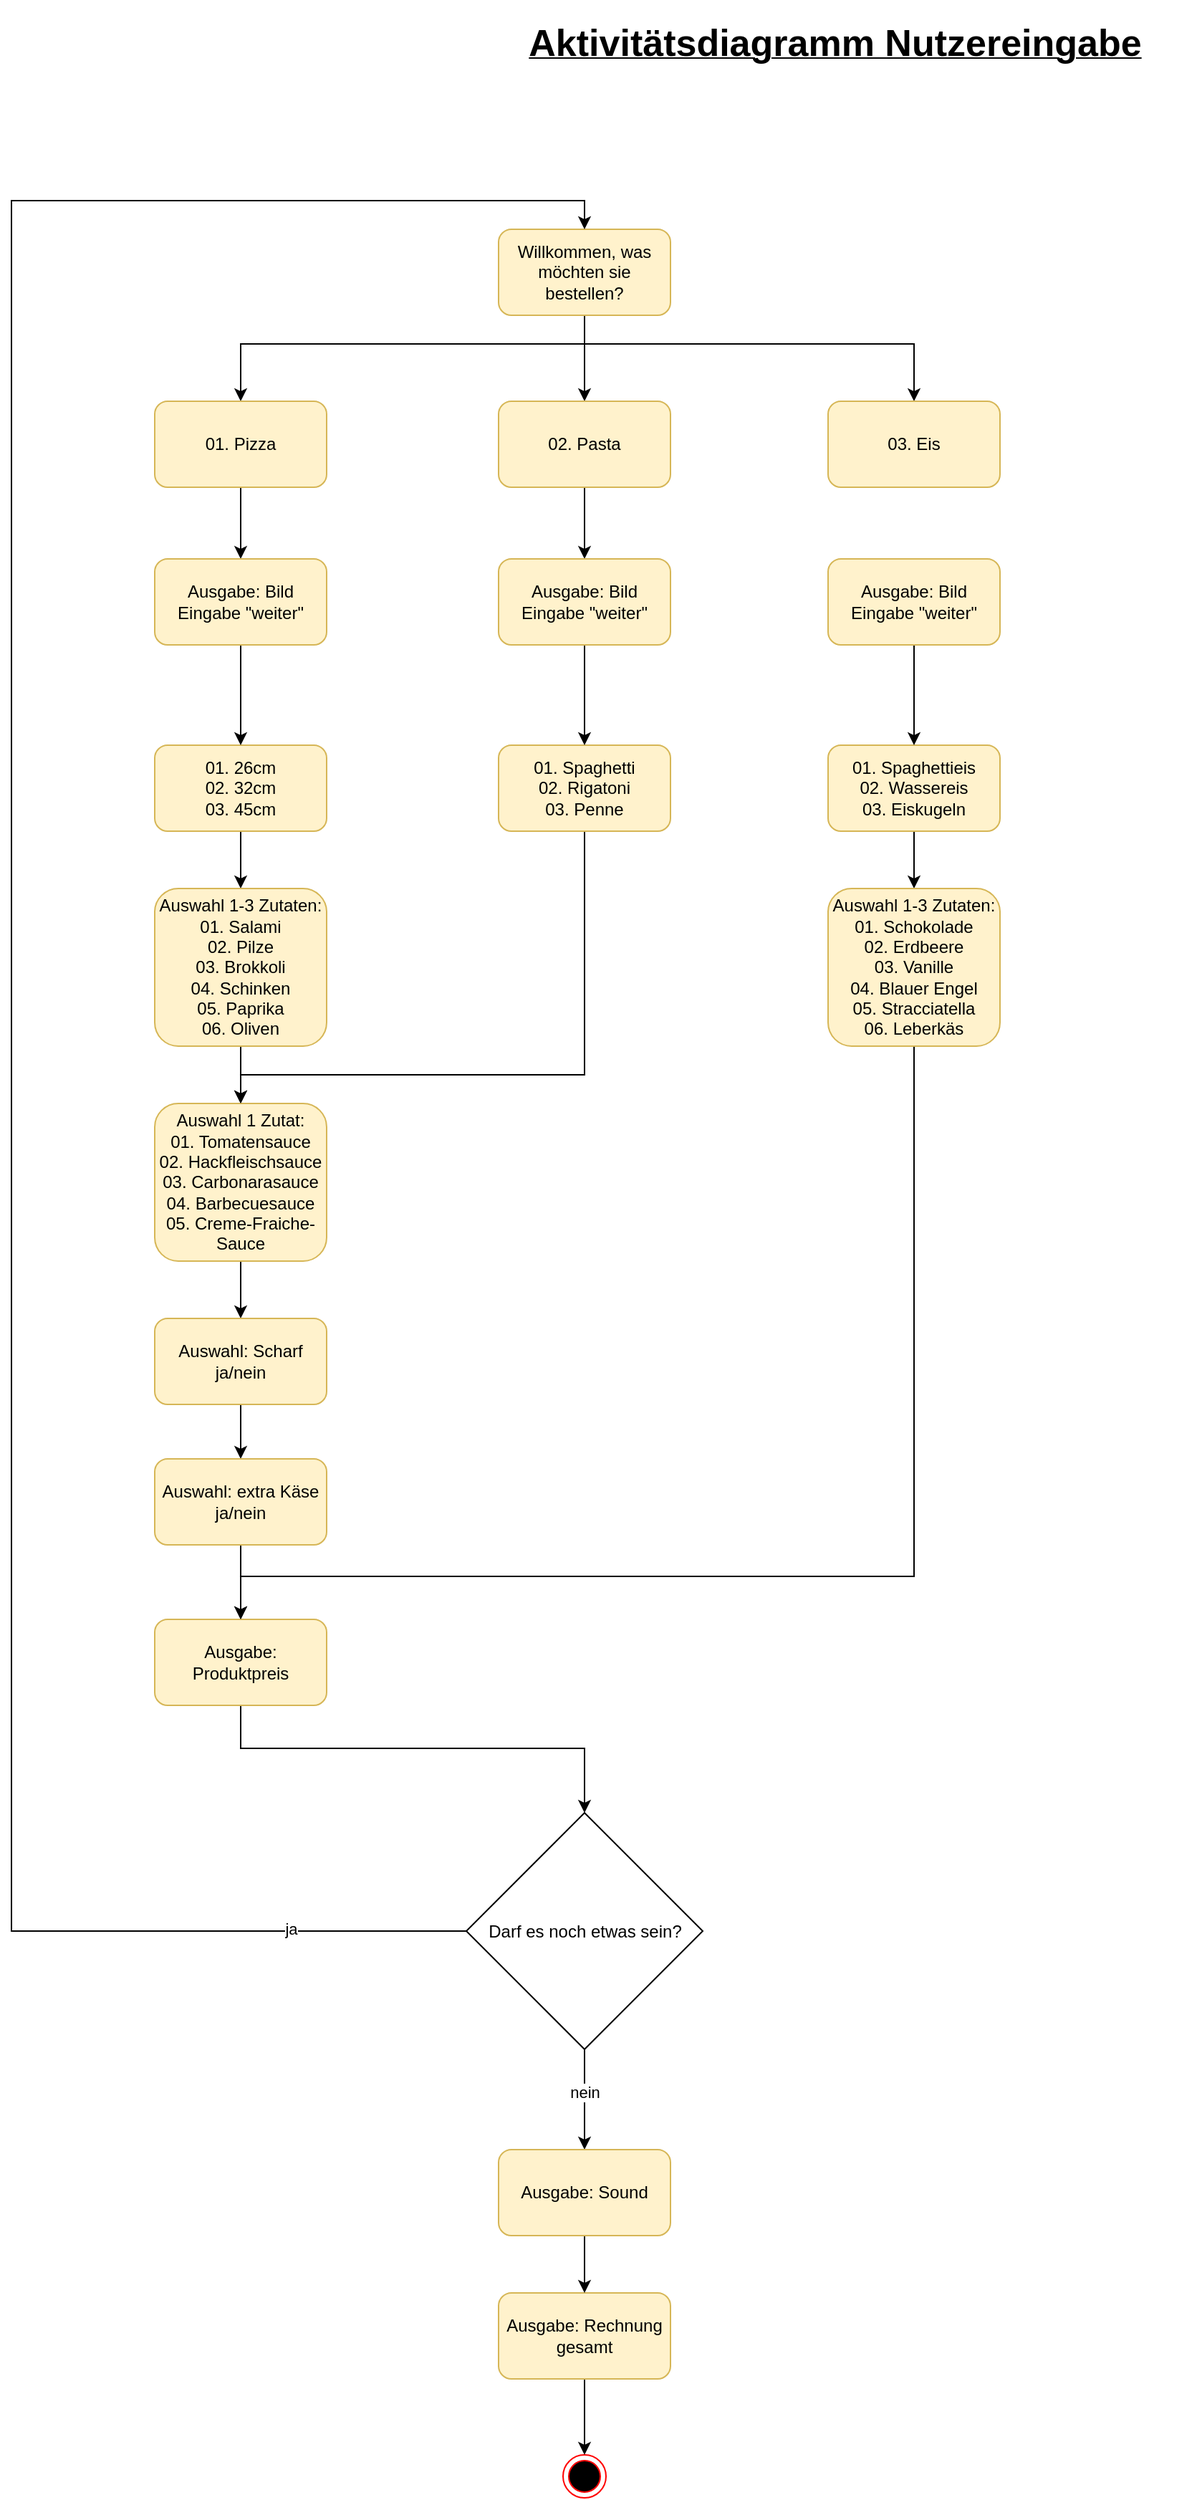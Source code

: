 <mxfile version="22.1.2" type="device">
  <diagram name="Seite-1" id="Lo4qNJfkyq7A0vSaPoNX">
    <mxGraphModel dx="4247" dy="386" grid="1" gridSize="10" guides="1" tooltips="1" connect="1" arrows="1" fold="1" page="1" pageScale="1" pageWidth="827" pageHeight="1169" math="0" shadow="0">
      <root>
        <mxCell id="0" />
        <mxCell id="1" parent="0" />
        <mxCell id="iSdqMbGLr8w6ZyNpfIaV-47" style="edgeStyle=orthogonalEdgeStyle;rounded=0;orthogonalLoop=1;jettySize=auto;html=1;entryX=0.5;entryY=0;entryDx=0;entryDy=0;" edge="1" parent="1" source="Tk_EQ-81ttlezGoQ4oy1-3" target="Tk_EQ-81ttlezGoQ4oy1-14">
          <mxGeometry relative="1" as="geometry" />
        </mxCell>
        <mxCell id="iSdqMbGLr8w6ZyNpfIaV-48" style="edgeStyle=orthogonalEdgeStyle;rounded=0;orthogonalLoop=1;jettySize=auto;html=1;" edge="1" parent="1" source="Tk_EQ-81ttlezGoQ4oy1-3" target="Tk_EQ-81ttlezGoQ4oy1-13">
          <mxGeometry relative="1" as="geometry">
            <Array as="points">
              <mxPoint x="-860" y="1450" />
              <mxPoint x="-1100" y="1450" />
            </Array>
          </mxGeometry>
        </mxCell>
        <mxCell id="iSdqMbGLr8w6ZyNpfIaV-49" style="edgeStyle=orthogonalEdgeStyle;rounded=0;orthogonalLoop=1;jettySize=auto;html=1;" edge="1" parent="1" source="Tk_EQ-81ttlezGoQ4oy1-3" target="Tk_EQ-81ttlezGoQ4oy1-15">
          <mxGeometry relative="1" as="geometry">
            <Array as="points">
              <mxPoint x="-860" y="1450" />
              <mxPoint x="-630" y="1450" />
            </Array>
          </mxGeometry>
        </mxCell>
        <mxCell id="Tk_EQ-81ttlezGoQ4oy1-3" value="Willkommen, was möchten sie bestellen?" style="rounded=1;whiteSpace=wrap;html=1;fillColor=#fff2cc;strokeColor=#d6b656;" parent="1" vertex="1">
          <mxGeometry x="-920" y="1370" width="120" height="60" as="geometry" />
        </mxCell>
        <mxCell id="iSdqMbGLr8w6ZyNpfIaV-57" value="" style="edgeStyle=orthogonalEdgeStyle;rounded=0;orthogonalLoop=1;jettySize=auto;html=1;" edge="1" parent="1" source="Tk_EQ-81ttlezGoQ4oy1-13" target="iSdqMbGLr8w6ZyNpfIaV-5">
          <mxGeometry relative="1" as="geometry" />
        </mxCell>
        <mxCell id="Tk_EQ-81ttlezGoQ4oy1-13" value="01. Pizza" style="rounded=1;whiteSpace=wrap;html=1;fillColor=#fff2cc;strokeColor=#d6b656;flipH=0;" parent="1" vertex="1">
          <mxGeometry x="-1160" y="1490" width="120" height="60" as="geometry" />
        </mxCell>
        <mxCell id="iSdqMbGLr8w6ZyNpfIaV-73" style="edgeStyle=orthogonalEdgeStyle;rounded=0;orthogonalLoop=1;jettySize=auto;html=1;entryX=0.5;entryY=0;entryDx=0;entryDy=0;" edge="1" parent="1" source="Tk_EQ-81ttlezGoQ4oy1-14" target="iSdqMbGLr8w6ZyNpfIaV-70">
          <mxGeometry relative="1" as="geometry" />
        </mxCell>
        <mxCell id="Tk_EQ-81ttlezGoQ4oy1-14" value="02. Pasta" style="rounded=1;whiteSpace=wrap;html=1;fillColor=#fff2cc;strokeColor=#d6b656;" parent="1" vertex="1">
          <mxGeometry x="-920" y="1490" width="120" height="60" as="geometry" />
        </mxCell>
        <mxCell id="Tk_EQ-81ttlezGoQ4oy1-15" value="03. Eis" style="rounded=1;whiteSpace=wrap;html=1;fillColor=#fff2cc;strokeColor=#d6b656;" parent="1" vertex="1">
          <mxGeometry x="-690" y="1490" width="120" height="60" as="geometry" />
        </mxCell>
        <mxCell id="Tk_EQ-81ttlezGoQ4oy1-23" value="" style="ellipse;html=1;shape=endState;fillColor=#000000;strokeColor=#ff0000;" parent="1" vertex="1">
          <mxGeometry x="-875" y="2923" width="30" height="30" as="geometry" />
        </mxCell>
        <mxCell id="Tk_EQ-81ttlezGoQ4oy1-27" value="&lt;span style=&quot;font-size: 26px;&quot;&gt;Aktivitätsdiagramm Nutzereingabe&lt;/span&gt;" style="text;html=1;strokeColor=none;fillColor=none;align=center;verticalAlign=middle;whiteSpace=wrap;rounded=0;fontSize=11;fontFamily=Helvetica;fontColor=default;fontStyle=5" parent="1" vertex="1">
          <mxGeometry x="-940" y="1210" width="510" height="60" as="geometry" />
        </mxCell>
        <mxCell id="iSdqMbGLr8w6ZyNpfIaV-29" style="edgeStyle=orthogonalEdgeStyle;rounded=0;orthogonalLoop=1;jettySize=auto;html=1;" edge="1" parent="1" source="iSdqMbGLr8w6ZyNpfIaV-9" target="iSdqMbGLr8w6ZyNpfIaV-11">
          <mxGeometry relative="1" as="geometry" />
        </mxCell>
        <mxCell id="iSdqMbGLr8w6ZyNpfIaV-9" value="01. 26cm&lt;br&gt;02. 32cm&lt;br&gt;03. 45cm" style="rounded=1;whiteSpace=wrap;html=1;fillColor=#fff2cc;strokeColor=#d6b656;flipH=0;" vertex="1" parent="1">
          <mxGeometry x="-1160" y="1730" width="120" height="60" as="geometry" />
        </mxCell>
        <mxCell id="iSdqMbGLr8w6ZyNpfIaV-30" style="edgeStyle=orthogonalEdgeStyle;rounded=0;orthogonalLoop=1;jettySize=auto;html=1;entryX=0.5;entryY=0;entryDx=0;entryDy=0;" edge="1" parent="1" source="iSdqMbGLr8w6ZyNpfIaV-11" target="iSdqMbGLr8w6ZyNpfIaV-13">
          <mxGeometry relative="1" as="geometry" />
        </mxCell>
        <mxCell id="iSdqMbGLr8w6ZyNpfIaV-11" value="Auswahl 1-3 Zutaten:&lt;br&gt;01. Salami&lt;br&gt;02. Pilze&lt;br&gt;03. Brokkoli&lt;br&gt;04. Schinken&lt;br&gt;05. Paprika&lt;br&gt;06. Oliven" style="rounded=1;whiteSpace=wrap;html=1;fillColor=#fff2cc;strokeColor=#d6b656;flipH=0;" vertex="1" parent="1">
          <mxGeometry x="-1160" y="1830" width="120" height="110" as="geometry" />
        </mxCell>
        <mxCell id="iSdqMbGLr8w6ZyNpfIaV-31" style="edgeStyle=orthogonalEdgeStyle;rounded=0;orthogonalLoop=1;jettySize=auto;html=1;entryX=0.5;entryY=0;entryDx=0;entryDy=0;" edge="1" parent="1" source="iSdqMbGLr8w6ZyNpfIaV-13" target="iSdqMbGLr8w6ZyNpfIaV-20">
          <mxGeometry relative="1" as="geometry" />
        </mxCell>
        <mxCell id="iSdqMbGLr8w6ZyNpfIaV-13" value="Auswahl 1 Zutat:&lt;br&gt;01. Tomatensauce&lt;br&gt;02. Hackfleischsauce&lt;br&gt;03. Carbonarasauce&lt;br&gt;04. Barbecuesauce&lt;br&gt;05. Creme-Fraiche-Sauce" style="rounded=1;whiteSpace=wrap;html=1;fillColor=#fff2cc;strokeColor=#d6b656;flipH=0;" vertex="1" parent="1">
          <mxGeometry x="-1160" y="1980" width="120" height="110" as="geometry" />
        </mxCell>
        <mxCell id="iSdqMbGLr8w6ZyNpfIaV-39" style="edgeStyle=orthogonalEdgeStyle;rounded=0;orthogonalLoop=1;jettySize=auto;html=1;entryX=0.5;entryY=0;entryDx=0;entryDy=0;" edge="1" parent="1" source="iSdqMbGLr8w6ZyNpfIaV-15" target="iSdqMbGLr8w6ZyNpfIaV-38">
          <mxGeometry relative="1" as="geometry" />
        </mxCell>
        <mxCell id="iSdqMbGLr8w6ZyNpfIaV-41" value="nein" style="edgeLabel;html=1;align=center;verticalAlign=middle;resizable=0;points=[];" vertex="1" connectable="0" parent="iSdqMbGLr8w6ZyNpfIaV-39">
          <mxGeometry x="-0.143" relative="1" as="geometry">
            <mxPoint as="offset" />
          </mxGeometry>
        </mxCell>
        <mxCell id="iSdqMbGLr8w6ZyNpfIaV-44" style="edgeStyle=orthogonalEdgeStyle;rounded=0;orthogonalLoop=1;jettySize=auto;html=1;entryX=0.5;entryY=0;entryDx=0;entryDy=0;" edge="1" parent="1" source="iSdqMbGLr8w6ZyNpfIaV-15" target="Tk_EQ-81ttlezGoQ4oy1-3">
          <mxGeometry relative="1" as="geometry">
            <Array as="points">
              <mxPoint x="-1260" y="2557" />
              <mxPoint x="-1260" y="1350" />
              <mxPoint x="-860" y="1350" />
            </Array>
          </mxGeometry>
        </mxCell>
        <mxCell id="iSdqMbGLr8w6ZyNpfIaV-45" value="ja" style="edgeLabel;html=1;align=center;verticalAlign=middle;resizable=0;points=[];" vertex="1" connectable="0" parent="iSdqMbGLr8w6ZyNpfIaV-44">
          <mxGeometry x="-0.874" y="-2" relative="1" as="geometry">
            <mxPoint as="offset" />
          </mxGeometry>
        </mxCell>
        <mxCell id="iSdqMbGLr8w6ZyNpfIaV-15" value="Darf es noch etwas sein?" style="rhombus;whiteSpace=wrap;html=1;flipH=0;" vertex="1" parent="1">
          <mxGeometry x="-942.5" y="2475" width="165" height="165" as="geometry" />
        </mxCell>
        <mxCell id="iSdqMbGLr8w6ZyNpfIaV-32" style="edgeStyle=orthogonalEdgeStyle;rounded=0;orthogonalLoop=1;jettySize=auto;html=1;entryX=0.5;entryY=0;entryDx=0;entryDy=0;" edge="1" parent="1" source="iSdqMbGLr8w6ZyNpfIaV-20" target="iSdqMbGLr8w6ZyNpfIaV-21">
          <mxGeometry relative="1" as="geometry" />
        </mxCell>
        <mxCell id="iSdqMbGLr8w6ZyNpfIaV-20" value="Auswahl: Scharf&lt;br&gt;ja/nein" style="rounded=1;whiteSpace=wrap;html=1;fillColor=#fff2cc;strokeColor=#d6b656;flipH=0;" vertex="1" parent="1">
          <mxGeometry x="-1160" y="2130" width="120" height="60" as="geometry" />
        </mxCell>
        <mxCell id="iSdqMbGLr8w6ZyNpfIaV-35" style="edgeStyle=orthogonalEdgeStyle;rounded=0;orthogonalLoop=1;jettySize=auto;html=1;" edge="1" parent="1" source="iSdqMbGLr8w6ZyNpfIaV-21" target="iSdqMbGLr8w6ZyNpfIaV-34">
          <mxGeometry relative="1" as="geometry" />
        </mxCell>
        <mxCell id="iSdqMbGLr8w6ZyNpfIaV-21" value="Auswahl: extra Käse&lt;br&gt;ja/nein" style="rounded=1;whiteSpace=wrap;html=1;fillColor=#fff2cc;strokeColor=#d6b656;flipH=0;" vertex="1" parent="1">
          <mxGeometry x="-1160" y="2228" width="120" height="60" as="geometry" />
        </mxCell>
        <mxCell id="iSdqMbGLr8w6ZyNpfIaV-43" style="edgeStyle=orthogonalEdgeStyle;rounded=0;orthogonalLoop=1;jettySize=auto;html=1;entryX=0.5;entryY=0;entryDx=0;entryDy=0;" edge="1" parent="1" source="iSdqMbGLr8w6ZyNpfIaV-24" target="Tk_EQ-81ttlezGoQ4oy1-23">
          <mxGeometry relative="1" as="geometry" />
        </mxCell>
        <mxCell id="iSdqMbGLr8w6ZyNpfIaV-24" value="Ausgabe: Rechnung gesamt" style="rounded=1;whiteSpace=wrap;html=1;fillColor=#fff2cc;strokeColor=#d6b656;flipH=0;" vertex="1" parent="1">
          <mxGeometry x="-920" y="2810" width="120" height="60" as="geometry" />
        </mxCell>
        <mxCell id="iSdqMbGLr8w6ZyNpfIaV-37" style="edgeStyle=orthogonalEdgeStyle;rounded=0;orthogonalLoop=1;jettySize=auto;html=1;" edge="1" parent="1" source="iSdqMbGLr8w6ZyNpfIaV-34" target="iSdqMbGLr8w6ZyNpfIaV-15">
          <mxGeometry relative="1" as="geometry">
            <Array as="points">
              <mxPoint x="-1100" y="2430" />
              <mxPoint x="-860" y="2430" />
            </Array>
          </mxGeometry>
        </mxCell>
        <mxCell id="iSdqMbGLr8w6ZyNpfIaV-34" value="Ausgabe: Produktpreis" style="rounded=1;whiteSpace=wrap;html=1;fillColor=#fff2cc;strokeColor=#d6b656;flipH=0;" vertex="1" parent="1">
          <mxGeometry x="-1160" y="2340" width="120" height="60" as="geometry" />
        </mxCell>
        <mxCell id="iSdqMbGLr8w6ZyNpfIaV-40" style="edgeStyle=orthogonalEdgeStyle;rounded=0;orthogonalLoop=1;jettySize=auto;html=1;entryX=0.5;entryY=0;entryDx=0;entryDy=0;" edge="1" parent="1" source="iSdqMbGLr8w6ZyNpfIaV-38" target="iSdqMbGLr8w6ZyNpfIaV-24">
          <mxGeometry relative="1" as="geometry" />
        </mxCell>
        <mxCell id="iSdqMbGLr8w6ZyNpfIaV-38" value="Ausgabe: Sound" style="rounded=1;whiteSpace=wrap;html=1;fillColor=#fff2cc;strokeColor=#d6b656;flipH=0;" vertex="1" parent="1">
          <mxGeometry x="-920" y="2710" width="120" height="60" as="geometry" />
        </mxCell>
        <mxCell id="iSdqMbGLr8w6ZyNpfIaV-56" style="edgeStyle=orthogonalEdgeStyle;rounded=0;orthogonalLoop=1;jettySize=auto;html=1;" edge="1" parent="1" source="iSdqMbGLr8w6ZyNpfIaV-5" target="iSdqMbGLr8w6ZyNpfIaV-9">
          <mxGeometry relative="1" as="geometry" />
        </mxCell>
        <mxCell id="iSdqMbGLr8w6ZyNpfIaV-5" value="Ausgabe: Bild&lt;br&gt;Eingabe &quot;weiter&quot;" style="rounded=1;whiteSpace=wrap;html=1;fillColor=#fff2cc;strokeColor=#d6b656;" vertex="1" parent="1">
          <mxGeometry x="-1160" y="1600" width="120" height="60" as="geometry" />
        </mxCell>
        <mxCell id="iSdqMbGLr8w6ZyNpfIaV-72" style="edgeStyle=orthogonalEdgeStyle;rounded=0;orthogonalLoop=1;jettySize=auto;html=1;entryX=0.5;entryY=0;entryDx=0;entryDy=0;" edge="1" parent="1" source="iSdqMbGLr8w6ZyNpfIaV-59" target="iSdqMbGLr8w6ZyNpfIaV-13">
          <mxGeometry relative="1" as="geometry">
            <Array as="points">
              <mxPoint x="-860" y="1960" />
              <mxPoint x="-1100" y="1960" />
            </Array>
          </mxGeometry>
        </mxCell>
        <mxCell id="iSdqMbGLr8w6ZyNpfIaV-59" value="01. Spaghetti&lt;br&gt;02. Rigatoni&lt;br&gt;03. Penne" style="rounded=1;whiteSpace=wrap;html=1;fillColor=#fff2cc;strokeColor=#d6b656;flipH=0;" vertex="1" parent="1">
          <mxGeometry x="-920" y="1730" width="120" height="60" as="geometry" />
        </mxCell>
        <mxCell id="iSdqMbGLr8w6ZyNpfIaV-69" style="edgeStyle=orthogonalEdgeStyle;rounded=0;orthogonalLoop=1;jettySize=auto;html=1;" edge="1" parent="1" source="iSdqMbGLr8w6ZyNpfIaV-70" target="iSdqMbGLr8w6ZyNpfIaV-59">
          <mxGeometry relative="1" as="geometry" />
        </mxCell>
        <mxCell id="iSdqMbGLr8w6ZyNpfIaV-70" value="Ausgabe: Bild&lt;br&gt;Eingabe &quot;weiter&quot;" style="rounded=1;whiteSpace=wrap;html=1;fillColor=#fff2cc;strokeColor=#d6b656;" vertex="1" parent="1">
          <mxGeometry x="-920" y="1600" width="120" height="60" as="geometry" />
        </mxCell>
        <mxCell id="iSdqMbGLr8w6ZyNpfIaV-78" style="edgeStyle=orthogonalEdgeStyle;rounded=0;orthogonalLoop=1;jettySize=auto;html=1;entryX=0.5;entryY=0;entryDx=0;entryDy=0;" edge="1" parent="1" source="iSdqMbGLr8w6ZyNpfIaV-74" target="iSdqMbGLr8w6ZyNpfIaV-77">
          <mxGeometry relative="1" as="geometry" />
        </mxCell>
        <mxCell id="iSdqMbGLr8w6ZyNpfIaV-74" value="01. Spaghettieis&lt;br&gt;02. Wassereis&lt;br&gt;03. Eiskugeln" style="rounded=1;whiteSpace=wrap;html=1;fillColor=#fff2cc;strokeColor=#d6b656;flipH=0;" vertex="1" parent="1">
          <mxGeometry x="-690" y="1730" width="120" height="60" as="geometry" />
        </mxCell>
        <mxCell id="iSdqMbGLr8w6ZyNpfIaV-75" style="edgeStyle=orthogonalEdgeStyle;rounded=0;orthogonalLoop=1;jettySize=auto;html=1;" edge="1" parent="1" source="iSdqMbGLr8w6ZyNpfIaV-76" target="iSdqMbGLr8w6ZyNpfIaV-74">
          <mxGeometry relative="1" as="geometry" />
        </mxCell>
        <mxCell id="iSdqMbGLr8w6ZyNpfIaV-76" value="Ausgabe: Bild&lt;br&gt;Eingabe &quot;weiter&quot;" style="rounded=1;whiteSpace=wrap;html=1;fillColor=#fff2cc;strokeColor=#d6b656;" vertex="1" parent="1">
          <mxGeometry x="-690" y="1600" width="120" height="60" as="geometry" />
        </mxCell>
        <mxCell id="iSdqMbGLr8w6ZyNpfIaV-79" style="edgeStyle=orthogonalEdgeStyle;rounded=0;orthogonalLoop=1;jettySize=auto;html=1;entryX=0.5;entryY=0;entryDx=0;entryDy=0;" edge="1" parent="1" source="iSdqMbGLr8w6ZyNpfIaV-77" target="iSdqMbGLr8w6ZyNpfIaV-34">
          <mxGeometry relative="1" as="geometry">
            <Array as="points">
              <mxPoint x="-630" y="2310" />
              <mxPoint x="-1100" y="2310" />
            </Array>
          </mxGeometry>
        </mxCell>
        <mxCell id="iSdqMbGLr8w6ZyNpfIaV-77" value="Auswahl 1-3 Zutaten:&lt;br&gt;01. Schokolade&lt;br&gt;02. Erdbeere&lt;br&gt;03. Vanille&lt;br&gt;04. Blauer Engel&lt;br&gt;05. Stracciatella&lt;br&gt;06. Leberkäs" style="rounded=1;whiteSpace=wrap;html=1;fillColor=#fff2cc;strokeColor=#d6b656;flipH=0;" vertex="1" parent="1">
          <mxGeometry x="-690" y="1830" width="120" height="110" as="geometry" />
        </mxCell>
      </root>
    </mxGraphModel>
  </diagram>
</mxfile>

